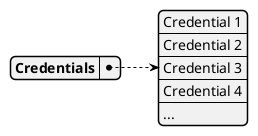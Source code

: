 @startyaml
Credentials:
    - Credential 1
    - Credential 2
    - Credential 3
    - Credential 4
    - ...
@endyaml

